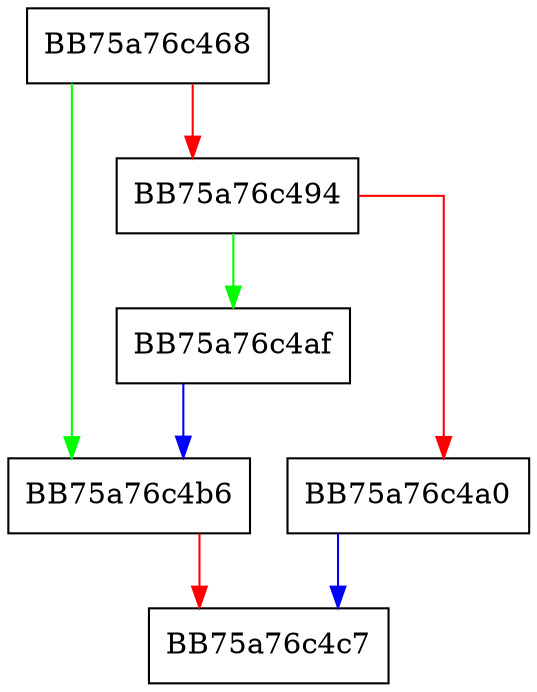 digraph BCryptFinishHash {
  node [shape="box"];
  graph [splines=ortho];
  BB75a76c468 -> BB75a76c4b6 [color="green"];
  BB75a76c468 -> BB75a76c494 [color="red"];
  BB75a76c494 -> BB75a76c4af [color="green"];
  BB75a76c494 -> BB75a76c4a0 [color="red"];
  BB75a76c4a0 -> BB75a76c4c7 [color="blue"];
  BB75a76c4af -> BB75a76c4b6 [color="blue"];
  BB75a76c4b6 -> BB75a76c4c7 [color="red"];
}